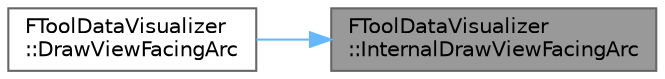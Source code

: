 digraph "FToolDataVisualizer::InternalDrawViewFacingArc"
{
 // INTERACTIVE_SVG=YES
 // LATEX_PDF_SIZE
  bgcolor="transparent";
  edge [fontname=Helvetica,fontsize=10,labelfontname=Helvetica,labelfontsize=10];
  node [fontname=Helvetica,fontsize=10,shape=box,height=0.2,width=0.4];
  rankdir="RL";
  Node1 [id="Node000001",label="FToolDataVisualizer\l::InternalDrawViewFacingArc",height=0.2,width=0.4,color="gray40", fillcolor="grey60", style="filled", fontcolor="black",tooltip=" "];
  Node1 -> Node2 [id="edge1_Node000001_Node000002",dir="back",color="steelblue1",style="solid",tooltip=" "];
  Node2 [id="Node000002",label="FToolDataVisualizer\l::DrawViewFacingArc",height=0.2,width=0.4,color="grey40", fillcolor="white", style="filled",URL="$d1/d0f/classFToolDataVisualizer.html#a2f0392cdf6a47360037df6063b8d9a8e",tooltip="Draw a 3D arc at given position/normal with the given parameters."];
}
